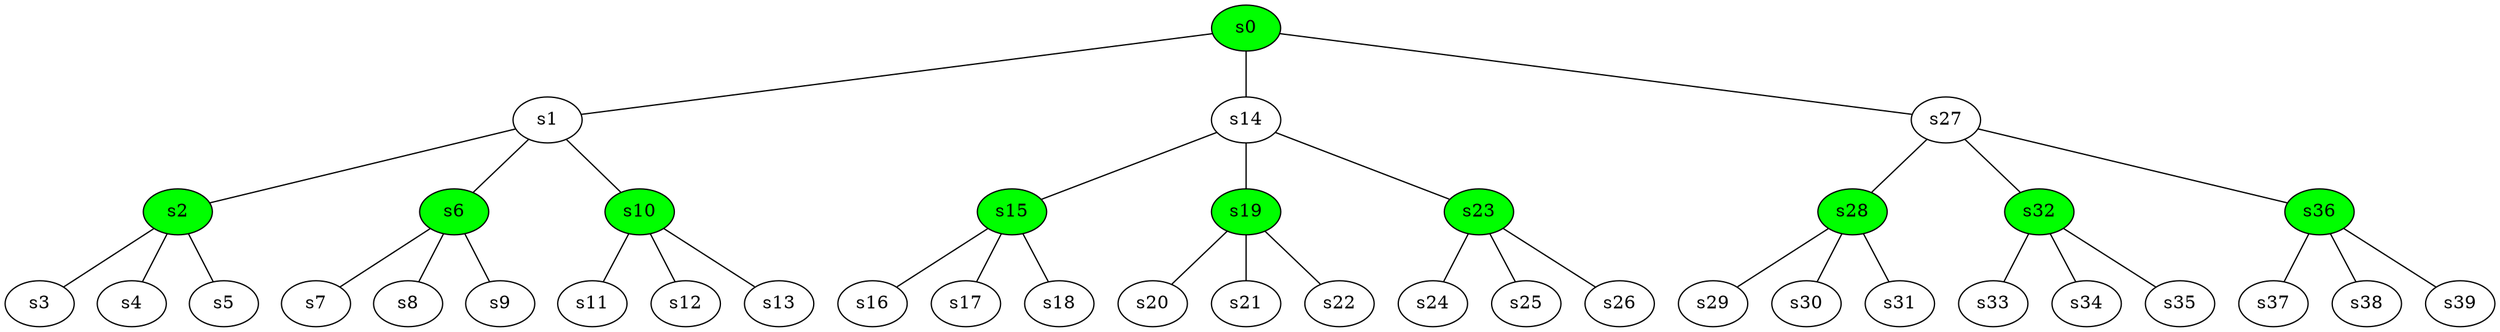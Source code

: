 graph "arbre3x3" {

  "s0" -- "s1";
  "s0" -- "s14";
  "s0" -- "s27";
  "s0"  [style = filled, peripheries = 1, fillcolor = green, fontcolor = black, color = black];
  "s1" -- "s2";
  "s1" -- "s6";
  "s1" -- "s10";
  "s1"  [style = filled, peripheries = 1, fillcolor = white, fontcolor = black, color = black];
  "s2" -- "s3";
  "s2" -- "s4";
  "s2" -- "s5";
  "s2"  [style = filled, peripheries = 1, fillcolor = green, fontcolor = black, color = black];
  "s3"  [style = filled, peripheries = 1, fillcolor = white, fontcolor = black, color = black];
  "s4"  [style = filled, peripheries = 1, fillcolor = white, fontcolor = black, color = black];
  "s5"  [style = filled, peripheries = 1, fillcolor = white, fontcolor = black, color = black];
  "s6" -- "s7";
  "s6" -- "s8";
  "s6" -- "s9";
  "s6"  [style = filled, peripheries = 1, fillcolor = green, fontcolor = black, color = black];
  "s7"  [style = filled, peripheries = 1, fillcolor = white, fontcolor = black, color = black];
  "s8"  [style = filled, peripheries = 1, fillcolor = white, fontcolor = black, color = black];
  "s9"  [style = filled, peripheries = 1, fillcolor = white, fontcolor = black, color = black];
  "s10" -- "s11";
  "s10" -- "s12";
  "s10" -- "s13";
  "s10"  [style = filled, peripheries = 1, fillcolor = green, fontcolor = black, color = black];
  "s11"  [style = filled, peripheries = 1, fillcolor = white, fontcolor = black, color = black];
  "s12"  [style = filled, peripheries = 1, fillcolor = white, fontcolor = black, color = black];
  "s13"  [style = filled, peripheries = 1, fillcolor = white, fontcolor = black, color = black];
  "s14" -- "s15";
  "s14" -- "s19";
  "s14" -- "s23";
  "s14"  [style = filled, peripheries = 1, fillcolor = white, fontcolor = black, color = black];
  "s15" -- "s16";
  "s15" -- "s17";
  "s15" -- "s18";
  "s15"  [style = filled, peripheries = 1, fillcolor = green, fontcolor = black, color = black];
  "s16"  [style = filled, peripheries = 1, fillcolor = white, fontcolor = black, color = black];
  "s17"  [style = filled, peripheries = 1, fillcolor = white, fontcolor = black, color = black];
  "s18"  [style = filled, peripheries = 1, fillcolor = white, fontcolor = black, color = black];
  "s19" -- "s20";
  "s19" -- "s21";
  "s19" -- "s22";
  "s19"  [style = filled, peripheries = 1, fillcolor = green, fontcolor = black, color = black];
  "s20"  [style = filled, peripheries = 1, fillcolor = white, fontcolor = black, color = black];
  "s21"  [style = filled, peripheries = 1, fillcolor = white, fontcolor = black, color = black];
  "s22"  [style = filled, peripheries = 1, fillcolor = white, fontcolor = black, color = black];
  "s23" -- "s24";
  "s23" -- "s25";
  "s23" -- "s26";
  "s23"  [style = filled, peripheries = 1, fillcolor = green, fontcolor = black, color = black];
  "s24"  [style = filled, peripheries = 1, fillcolor = white, fontcolor = black, color = black];
  "s25"  [style = filled, peripheries = 1, fillcolor = white, fontcolor = black, color = black];
  "s26"  [style = filled, peripheries = 1, fillcolor = white, fontcolor = black, color = black];
  "s27" -- "s28";
  "s27" -- "s32";
  "s27" -- "s36";
  "s27"  [style = filled, peripheries = 1, fillcolor = white, fontcolor = black, color = black];
  "s28" -- "s29";
  "s28" -- "s30";
  "s28" -- "s31";
  "s28"  [style = filled, peripheries = 1, fillcolor = green, fontcolor = black, color = black];
  "s29"  [style = filled, peripheries = 1, fillcolor = white, fontcolor = black, color = black];
  "s30"  [style = filled, peripheries = 1, fillcolor = white, fontcolor = black, color = black];
  "s31"  [style = filled, peripheries = 1, fillcolor = white, fontcolor = black, color = black];
  "s32" -- "s33";
  "s32" -- "s34";
  "s32" -- "s35";
  "s32"  [style = filled, peripheries = 1, fillcolor = green, fontcolor = black, color = black];
  "s33"  [style = filled, peripheries = 1, fillcolor = white, fontcolor = black, color = black];
  "s34"  [style = filled, peripheries = 1, fillcolor = white, fontcolor = black, color = black];
  "s35"  [style = filled, peripheries = 1, fillcolor = white, fontcolor = black, color = black];
  "s36" -- "s37";
  "s36" -- "s38";
  "s36" -- "s39";
  "s36"  [style = filled, peripheries = 1, fillcolor = green, fontcolor = black, color = black];
  "s37"  [style = filled, peripheries = 1, fillcolor = white, fontcolor = black, color = black];
  "s38"  [style = filled, peripheries = 1, fillcolor = white, fontcolor = black, color = black];
  "s39"  [style = filled, peripheries = 1, fillcolor = white, fontcolor = black, color = black];
}
